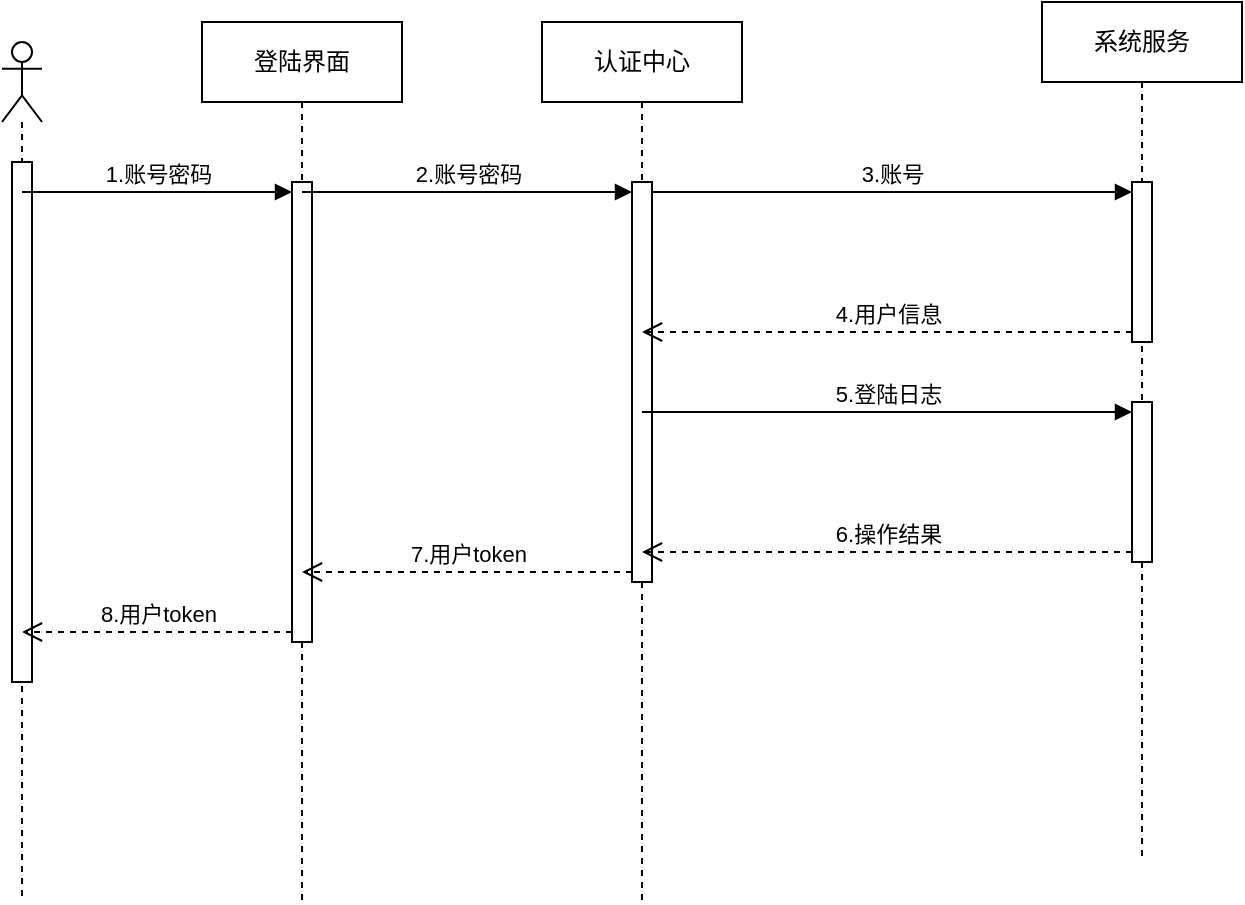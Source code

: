 <mxfile version="24.3.1" type="github">
  <diagram name="第 1 页" id="hWm7bn4nWK7PqsiItRpV">
    <mxGraphModel dx="1050" dy="530" grid="1" gridSize="10" guides="1" tooltips="1" connect="1" arrows="1" fold="1" page="1" pageScale="1" pageWidth="827" pageHeight="1169" math="0" shadow="0">
      <root>
        <mxCell id="0" />
        <mxCell id="1" parent="0" />
        <mxCell id="iL1GLhRfAzY-OjbQRfXD-1" value="" style="shape=umlLifeline;perimeter=lifelinePerimeter;whiteSpace=wrap;html=1;container=1;dropTarget=0;collapsible=0;recursiveResize=0;outlineConnect=0;portConstraint=eastwest;newEdgeStyle={&quot;curved&quot;:0,&quot;rounded&quot;:0};participant=umlActor;" vertex="1" parent="1">
          <mxGeometry x="60" y="120" width="20" height="430" as="geometry" />
        </mxCell>
        <mxCell id="iL1GLhRfAzY-OjbQRfXD-6" value="" style="html=1;points=[[0,0,0,0,5],[0,1,0,0,-5],[1,0,0,0,5],[1,1,0,0,-5]];perimeter=orthogonalPerimeter;outlineConnect=0;targetShapes=umlLifeline;portConstraint=eastwest;newEdgeStyle={&quot;curved&quot;:0,&quot;rounded&quot;:0};" vertex="1" parent="iL1GLhRfAzY-OjbQRfXD-1">
          <mxGeometry x="5" y="60" width="10" height="260" as="geometry" />
        </mxCell>
        <mxCell id="iL1GLhRfAzY-OjbQRfXD-4" value="认证中心" style="shape=umlLifeline;perimeter=lifelinePerimeter;whiteSpace=wrap;html=1;container=1;dropTarget=0;collapsible=0;recursiveResize=0;outlineConnect=0;portConstraint=eastwest;newEdgeStyle={&quot;curved&quot;:0,&quot;rounded&quot;:0};" vertex="1" parent="1">
          <mxGeometry x="330" y="110" width="100" height="440" as="geometry" />
        </mxCell>
        <mxCell id="iL1GLhRfAzY-OjbQRfXD-17" value="" style="html=1;points=[[0,0,0,0,5],[0,1,0,0,-5],[1,0,0,0,5],[1,1,0,0,-5]];perimeter=orthogonalPerimeter;outlineConnect=0;targetShapes=umlLifeline;portConstraint=eastwest;newEdgeStyle={&quot;curved&quot;:0,&quot;rounded&quot;:0};" vertex="1" parent="iL1GLhRfAzY-OjbQRfXD-4">
          <mxGeometry x="45" y="80" width="10" height="200" as="geometry" />
        </mxCell>
        <mxCell id="iL1GLhRfAzY-OjbQRfXD-5" value="系统服务" style="shape=umlLifeline;perimeter=lifelinePerimeter;whiteSpace=wrap;html=1;container=1;dropTarget=0;collapsible=0;recursiveResize=0;outlineConnect=0;portConstraint=eastwest;newEdgeStyle={&quot;curved&quot;:0,&quot;rounded&quot;:0};" vertex="1" parent="1">
          <mxGeometry x="580" y="100" width="100" height="430" as="geometry" />
        </mxCell>
        <mxCell id="iL1GLhRfAzY-OjbQRfXD-10" value="" style="html=1;points=[[0,0,0,0,5],[0,1,0,0,-5],[1,0,0,0,5],[1,1,0,0,-5]];perimeter=orthogonalPerimeter;outlineConnect=0;targetShapes=umlLifeline;portConstraint=eastwest;newEdgeStyle={&quot;curved&quot;:0,&quot;rounded&quot;:0};" vertex="1" parent="iL1GLhRfAzY-OjbQRfXD-5">
          <mxGeometry x="45" y="90" width="10" height="80" as="geometry" />
        </mxCell>
        <mxCell id="iL1GLhRfAzY-OjbQRfXD-20" value="" style="html=1;points=[[0,0,0,0,5],[0,1,0,0,-5],[1,0,0,0,5],[1,1,0,0,-5]];perimeter=orthogonalPerimeter;outlineConnect=0;targetShapes=umlLifeline;portConstraint=eastwest;newEdgeStyle={&quot;curved&quot;:0,&quot;rounded&quot;:0};" vertex="1" parent="iL1GLhRfAzY-OjbQRfXD-5">
          <mxGeometry x="45" y="200" width="10" height="80" as="geometry" />
        </mxCell>
        <mxCell id="iL1GLhRfAzY-OjbQRfXD-11" value="3.账号" style="html=1;verticalAlign=bottom;endArrow=block;curved=0;rounded=0;entryX=0;entryY=0;entryDx=0;entryDy=5;" edge="1" target="iL1GLhRfAzY-OjbQRfXD-10" parent="1">
          <mxGeometry relative="1" as="geometry">
            <mxPoint x="385" y="195" as="sourcePoint" />
          </mxGeometry>
        </mxCell>
        <mxCell id="iL1GLhRfAzY-OjbQRfXD-12" value="4.用户信息" style="html=1;verticalAlign=bottom;endArrow=open;dashed=1;endSize=8;curved=0;rounded=0;exitX=0;exitY=1;exitDx=0;exitDy=-5;" edge="1" source="iL1GLhRfAzY-OjbQRfXD-10" parent="1" target="iL1GLhRfAzY-OjbQRfXD-4">
          <mxGeometry relative="1" as="geometry">
            <mxPoint x="555" y="255" as="targetPoint" />
          </mxGeometry>
        </mxCell>
        <mxCell id="iL1GLhRfAzY-OjbQRfXD-13" value="登陆界面" style="shape=umlLifeline;perimeter=lifelinePerimeter;whiteSpace=wrap;html=1;container=1;dropTarget=0;collapsible=0;recursiveResize=0;outlineConnect=0;portConstraint=eastwest;newEdgeStyle={&quot;curved&quot;:0,&quot;rounded&quot;:0};" vertex="1" parent="1">
          <mxGeometry x="160" y="110" width="100" height="440" as="geometry" />
        </mxCell>
        <mxCell id="iL1GLhRfAzY-OjbQRfXD-14" value="" style="html=1;points=[[0,0,0,0,5],[0,1,0,0,-5],[1,0,0,0,5],[1,1,0,0,-5]];perimeter=orthogonalPerimeter;outlineConnect=0;targetShapes=umlLifeline;portConstraint=eastwest;newEdgeStyle={&quot;curved&quot;:0,&quot;rounded&quot;:0};" vertex="1" parent="iL1GLhRfAzY-OjbQRfXD-13">
          <mxGeometry x="45" y="80" width="10" height="230" as="geometry" />
        </mxCell>
        <mxCell id="iL1GLhRfAzY-OjbQRfXD-15" value="1.账号密码" style="html=1;verticalAlign=bottom;endArrow=block;curved=0;rounded=0;entryX=0;entryY=0;entryDx=0;entryDy=5;" edge="1" target="iL1GLhRfAzY-OjbQRfXD-14" parent="1" source="iL1GLhRfAzY-OjbQRfXD-1">
          <mxGeometry relative="1" as="geometry">
            <mxPoint x="135" y="195" as="sourcePoint" />
          </mxGeometry>
        </mxCell>
        <mxCell id="iL1GLhRfAzY-OjbQRfXD-16" value="8.用户token" style="html=1;verticalAlign=bottom;endArrow=open;dashed=1;endSize=8;curved=0;rounded=0;exitX=0;exitY=1;exitDx=0;exitDy=-5;" edge="1" source="iL1GLhRfAzY-OjbQRfXD-14" parent="1" target="iL1GLhRfAzY-OjbQRfXD-1">
          <mxGeometry relative="1" as="geometry">
            <mxPoint x="135" y="265" as="targetPoint" />
          </mxGeometry>
        </mxCell>
        <mxCell id="iL1GLhRfAzY-OjbQRfXD-18" value="2.账号密码" style="html=1;verticalAlign=bottom;endArrow=block;curved=0;rounded=0;entryX=0;entryY=0;entryDx=0;entryDy=5;" edge="1" target="iL1GLhRfAzY-OjbQRfXD-17" parent="1" source="iL1GLhRfAzY-OjbQRfXD-13">
          <mxGeometry x="0.003" relative="1" as="geometry">
            <mxPoint x="305" y="195" as="sourcePoint" />
            <mxPoint as="offset" />
          </mxGeometry>
        </mxCell>
        <mxCell id="iL1GLhRfAzY-OjbQRfXD-19" value="7.用户token" style="html=1;verticalAlign=bottom;endArrow=open;dashed=1;endSize=8;curved=0;rounded=0;exitX=0;exitY=1;exitDx=0;exitDy=-5;" edge="1" source="iL1GLhRfAzY-OjbQRfXD-17" parent="1" target="iL1GLhRfAzY-OjbQRfXD-13">
          <mxGeometry relative="1" as="geometry">
            <mxPoint x="305" y="265" as="targetPoint" />
          </mxGeometry>
        </mxCell>
        <mxCell id="iL1GLhRfAzY-OjbQRfXD-21" value="5.登陆日志" style="html=1;verticalAlign=bottom;endArrow=block;curved=0;rounded=0;entryX=0;entryY=0;entryDx=0;entryDy=5;" edge="1" target="iL1GLhRfAzY-OjbQRfXD-20" parent="1" source="iL1GLhRfAzY-OjbQRfXD-4">
          <mxGeometry relative="1" as="geometry">
            <mxPoint x="555" y="305" as="sourcePoint" />
          </mxGeometry>
        </mxCell>
        <mxCell id="iL1GLhRfAzY-OjbQRfXD-22" value="6.操作结果" style="html=1;verticalAlign=bottom;endArrow=open;dashed=1;endSize=8;curved=0;rounded=0;exitX=0;exitY=1;exitDx=0;exitDy=-5;" edge="1" source="iL1GLhRfAzY-OjbQRfXD-20" parent="1" target="iL1GLhRfAzY-OjbQRfXD-4">
          <mxGeometry relative="1" as="geometry">
            <mxPoint x="555" y="375" as="targetPoint" />
          </mxGeometry>
        </mxCell>
      </root>
    </mxGraphModel>
  </diagram>
</mxfile>
